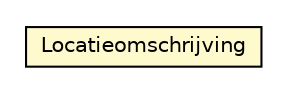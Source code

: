 #!/usr/local/bin/dot
#
# Class diagram 
# Generated by UMLGraph version R5_6-24-gf6e263 (http://www.umlgraph.org/)
#

digraph G {
	edge [fontname="Helvetica",fontsize=10,labelfontname="Helvetica",labelfontsize=10];
	node [fontname="Helvetica",fontsize=10,shape=plaintext];
	nodesep=0.25;
	ranksep=0.5;
	// nl.egem.stuf.sector.bg._0204.ADRFund.Locatieomschrijving
	c17008 [label=<<table title="nl.egem.stuf.sector.bg._0204.ADRFund.Locatieomschrijving" border="0" cellborder="1" cellspacing="0" cellpadding="2" port="p" bgcolor="lemonChiffon" href="./ADRFund.Locatieomschrijving.html">
		<tr><td><table border="0" cellspacing="0" cellpadding="1">
<tr><td align="center" balign="center"> Locatieomschrijving </td></tr>
		</table></td></tr>
		</table>>, URL="./ADRFund.Locatieomschrijving.html", fontname="Helvetica", fontcolor="black", fontsize=10.0];
}

